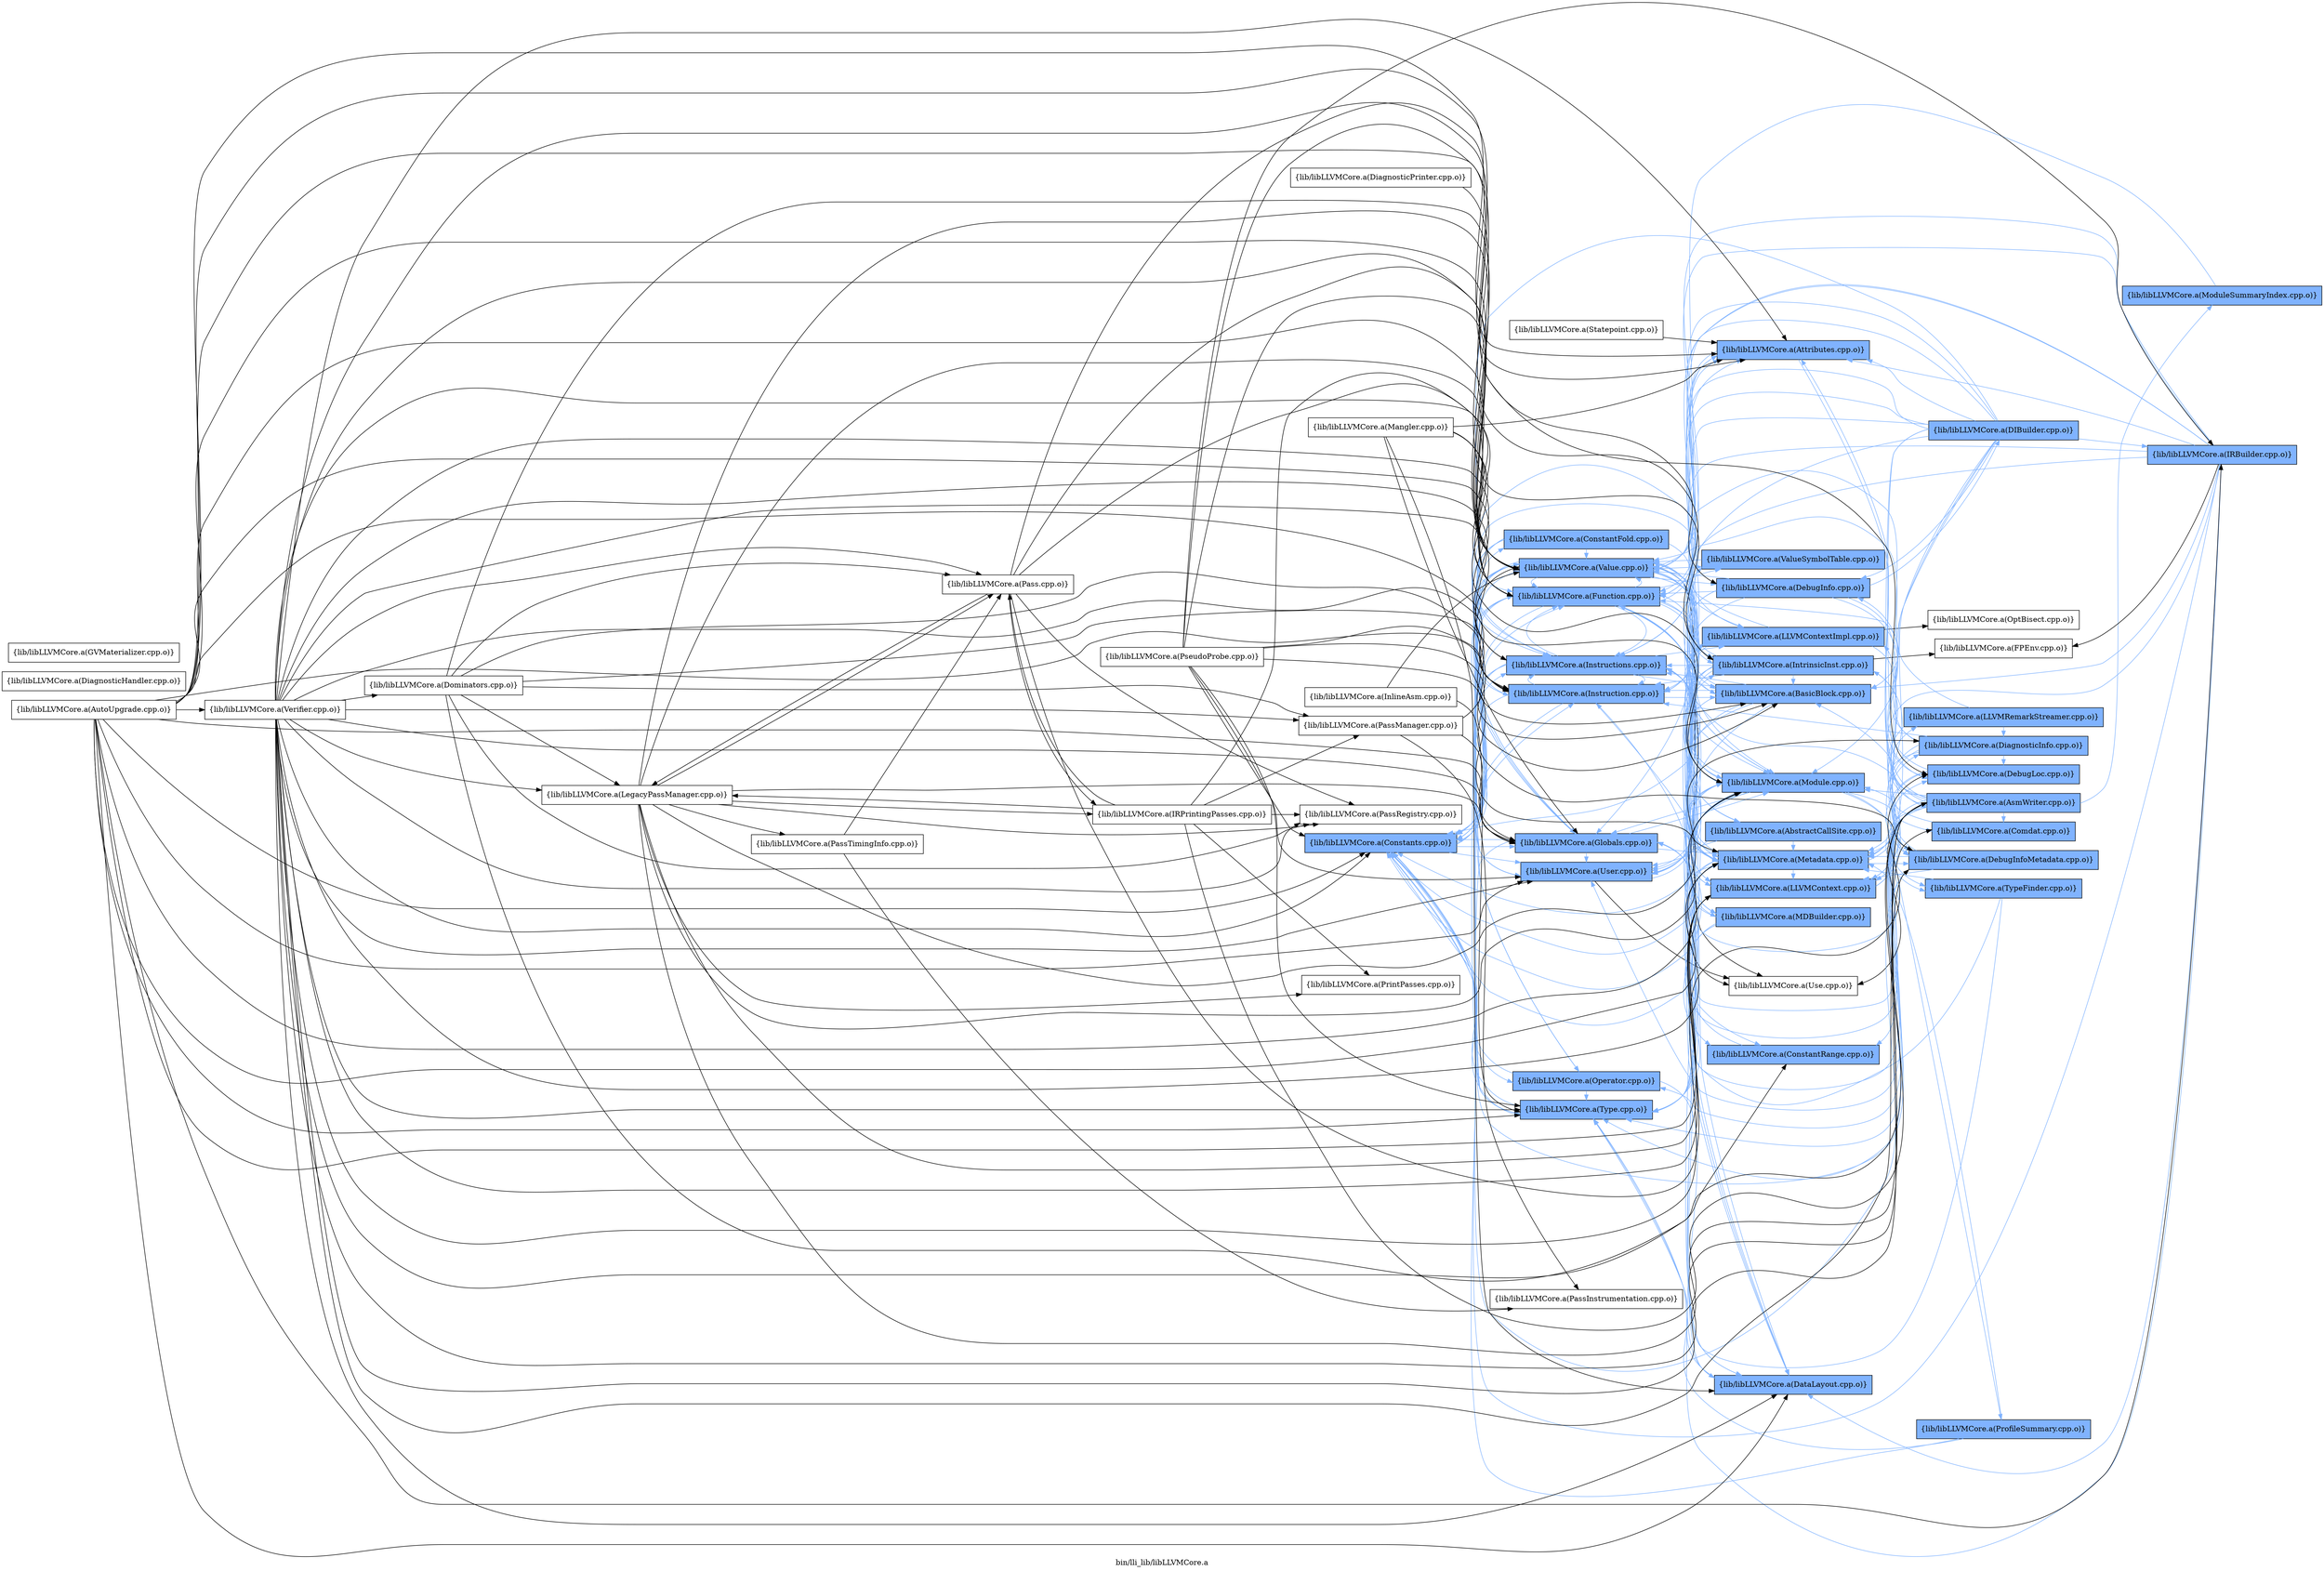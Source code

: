 digraph "bin/lli_lib/libLLVMCore.a" {
	label="bin/lli_lib/libLLVMCore.a";
	rankdir=LR;
	{ rank=same; Node0x55dbed30a358;  }
	{ rank=same; Node0x55dbed30bf78; Node0x55dbed306758; Node0x55dbed306fc8; Node0x55dbed303d78; Node0x55dbed304a98; Node0x55dbed3095e8; Node0x55dbed305768; Node0x55dbed304138; Node0x55dbed2eb4f8;  }
	{ rank=same; Node0x55dbed30a4e8; Node0x55dbed30b7a8; Node0x55dbed2eb048; Node0x55dbed2eb7c8; Node0x55dbed306d48; Node0x55dbed304d68; Node0x55dbed30d1e8; Node0x55dbed306b68; Node0x55dbed30a718; Node0x55dbed2ecc18; Node0x55dbed30a588; Node0x55dbed308878; Node0x55dbed304818; Node0x55dbed30d328;  }
	{ rank=same; Node0x55dbed30b208; Node0x55dbed3064d8; Node0x55dbed3053f8; Node0x55dbed2eb318; Node0x55dbed30d0a8; Node0x55dbed305538; Node0x55dbed30e6d8; Node0x55dbed3070b8; Node0x55dbed30eea8; Node0x55dbed30da58; Node0x55dbed30b9d8;  }
	{ rank=same; Node0x55dbed30a358;  }
	{ rank=same; Node0x55dbed30bf78; Node0x55dbed306758; Node0x55dbed306fc8; Node0x55dbed303d78; Node0x55dbed304a98; Node0x55dbed3095e8; Node0x55dbed305768; Node0x55dbed304138; Node0x55dbed2eb4f8;  }
	{ rank=same; Node0x55dbed30a4e8; Node0x55dbed30b7a8; Node0x55dbed2eb048; Node0x55dbed2eb7c8; Node0x55dbed306d48; Node0x55dbed304d68; Node0x55dbed30d1e8; Node0x55dbed306b68; Node0x55dbed30a718; Node0x55dbed2ecc18; Node0x55dbed30a588; Node0x55dbed308878; Node0x55dbed304818; Node0x55dbed30d328;  }
	{ rank=same; Node0x55dbed30b208; Node0x55dbed3064d8; Node0x55dbed3053f8; Node0x55dbed2eb318; Node0x55dbed30d0a8; Node0x55dbed305538; Node0x55dbed30e6d8; Node0x55dbed3070b8; Node0x55dbed30eea8; Node0x55dbed30da58; Node0x55dbed30b9d8;  }

	Node0x55dbed30a358 [shape=record,shape=box,group=1,style=filled,fillcolor="0.600000 0.5 1",label="{lib/libLLVMCore.a(Constants.cpp.o)}"];
	Node0x55dbed30a358 -> Node0x55dbed30bf78[color="0.600000 0.5 1"];
	Node0x55dbed30a358 -> Node0x55dbed306758[color="0.600000 0.5 1"];
	Node0x55dbed30a358 -> Node0x55dbed306fc8[color="0.600000 0.5 1"];
	Node0x55dbed30a358 -> Node0x55dbed303d78[color="0.600000 0.5 1"];
	Node0x55dbed30a358 -> Node0x55dbed304a98[color="0.600000 0.5 1"];
	Node0x55dbed30a358 -> Node0x55dbed3095e8[color="0.600000 0.5 1"];
	Node0x55dbed30a358 -> Node0x55dbed305768[color="0.600000 0.5 1"];
	Node0x55dbed30a358 -> Node0x55dbed304138[color="0.600000 0.5 1"];
	Node0x55dbed30a358 -> Node0x55dbed2eb4f8[color="0.600000 0.5 1"];
	Node0x55dbed30b7a8 [shape=record,shape=box,group=1,style=filled,fillcolor="0.600000 0.5 1",label="{lib/libLLVMCore.a(DataLayout.cpp.o)}"];
	Node0x55dbed30b7a8 -> Node0x55dbed306fc8[color="0.600000 0.5 1"];
	Node0x55dbed30b7a8 -> Node0x55dbed30a4e8[color="0.600000 0.5 1"];
	Node0x55dbed30b7a8 -> Node0x55dbed305768[color="0.600000 0.5 1"];
	Node0x55dbed2eb318 [shape=record,shape=box,group=1,style=filled,fillcolor="0.600000 0.5 1",label="{lib/libLLVMCore.a(AsmWriter.cpp.o)}"];
	Node0x55dbed2eb318 -> Node0x55dbed30b208[color="0.600000 0.5 1"];
	Node0x55dbed2eb318 -> Node0x55dbed30a588[color="0.600000 0.5 1"];
	Node0x55dbed2eb318 -> Node0x55dbed30a358[color="0.600000 0.5 1"];
	Node0x55dbed2eb318 -> Node0x55dbed30d0a8[color="0.600000 0.5 1"];
	Node0x55dbed2eb318 -> Node0x55dbed2eb048[color="0.600000 0.5 1"];
	Node0x55dbed2eb318 -> Node0x55dbed2eb7c8[color="0.600000 0.5 1"];
	Node0x55dbed2eb318 -> Node0x55dbed306758[color="0.600000 0.5 1"];
	Node0x55dbed2eb318 -> Node0x55dbed306fc8[color="0.600000 0.5 1"];
	Node0x55dbed2eb318 -> Node0x55dbed303d78[color="0.600000 0.5 1"];
	Node0x55dbed2eb318 -> Node0x55dbed304a98[color="0.600000 0.5 1"];
	Node0x55dbed2eb318 -> Node0x55dbed304d68[color="0.600000 0.5 1"];
	Node0x55dbed2eb318 -> Node0x55dbed30d1e8[color="0.600000 0.5 1"];
	Node0x55dbed2eb318 -> Node0x55dbed30a718[color="0.600000 0.5 1"];
	Node0x55dbed2eb318 -> Node0x55dbed30a4e8[color="0.600000 0.5 1"];
	Node0x55dbed2eb318 -> Node0x55dbed309868[color="0.600000 0.5 1"];
	Node0x55dbed2eb318 -> Node0x55dbed3095e8[color="0.600000 0.5 1"];
	Node0x55dbed2eb318 -> Node0x55dbed305768[color="0.600000 0.5 1"];
	Node0x55dbed2eb318 -> Node0x55dbed3053f8[color="0.600000 0.5 1"];
	Node0x55dbed2eb318 -> Node0x55dbed304818;
	Node0x55dbed2eb318 -> Node0x55dbed304138[color="0.600000 0.5 1"];
	Node0x55dbed2eb318 -> Node0x55dbed2eb4f8[color="0.600000 0.5 1"];
	Node0x55dbed2eb7c8 [shape=record,shape=box,group=1,style=filled,fillcolor="0.600000 0.5 1",label="{lib/libLLVMCore.a(BasicBlock.cpp.o)}"];
	Node0x55dbed2eb7c8 -> Node0x55dbed30a358[color="0.600000 0.5 1"];
	Node0x55dbed2eb7c8 -> Node0x55dbed303d78[color="0.600000 0.5 1"];
	Node0x55dbed2eb7c8 -> Node0x55dbed304a98[color="0.600000 0.5 1"];
	Node0x55dbed2eb7c8 -> Node0x55dbed30a718[color="0.600000 0.5 1"];
	Node0x55dbed2eb7c8 -> Node0x55dbed305768[color="0.600000 0.5 1"];
	Node0x55dbed2eb7c8 -> Node0x55dbed304138[color="0.600000 0.5 1"];
	Node0x55dbed2eb7c8 -> Node0x55dbed2eb4f8[color="0.600000 0.5 1"];
	Node0x55dbed2eb7c8 -> Node0x55dbed2ecc18[color="0.600000 0.5 1"];
	Node0x55dbed306758 [shape=record,shape=box,group=1,style=filled,fillcolor="0.600000 0.5 1",label="{lib/libLLVMCore.a(Function.cpp.o)}"];
	Node0x55dbed306758 -> Node0x55dbed30a358[color="0.600000 0.5 1"];
	Node0x55dbed306758 -> Node0x55dbed30b7a8[color="0.600000 0.5 1"];
	Node0x55dbed306758 -> Node0x55dbed2eb048[color="0.600000 0.5 1"];
	Node0x55dbed306758 -> Node0x55dbed2eb7c8[color="0.600000 0.5 1"];
	Node0x55dbed306758 -> Node0x55dbed306d48[color="0.600000 0.5 1"];
	Node0x55dbed306758 -> Node0x55dbed306fc8[color="0.600000 0.5 1"];
	Node0x55dbed306758 -> Node0x55dbed304a98[color="0.600000 0.5 1"];
	Node0x55dbed306758 -> Node0x55dbed304d68[color="0.600000 0.5 1"];
	Node0x55dbed306758 -> Node0x55dbed30d1e8[color="0.600000 0.5 1"];
	Node0x55dbed306758 -> Node0x55dbed306b68[color="0.600000 0.5 1"];
	Node0x55dbed306758 -> Node0x55dbed30a718[color="0.600000 0.5 1"];
	Node0x55dbed306758 -> Node0x55dbed30a4e8[color="0.600000 0.5 1"];
	Node0x55dbed306758 -> Node0x55dbed305768[color="0.600000 0.5 1"];
	Node0x55dbed306758 -> Node0x55dbed304138[color="0.600000 0.5 1"];
	Node0x55dbed306758 -> Node0x55dbed2eb4f8[color="0.600000 0.5 1"];
	Node0x55dbed306758 -> Node0x55dbed2ecc18[color="0.600000 0.5 1"];
	Node0x55dbed306fc8 [shape=record,shape=box,group=1,style=filled,fillcolor="0.600000 0.5 1",label="{lib/libLLVMCore.a(Globals.cpp.o)}"];
	Node0x55dbed306fc8 -> Node0x55dbed30a588[color="0.600000 0.5 1"];
	Node0x55dbed306fc8 -> Node0x55dbed30a358[color="0.600000 0.5 1"];
	Node0x55dbed306fc8 -> Node0x55dbed306758[color="0.600000 0.5 1"];
	Node0x55dbed306fc8 -> Node0x55dbed30a718[color="0.600000 0.5 1"];
	Node0x55dbed306fc8 -> Node0x55dbed30a4e8[color="0.600000 0.5 1"];
	Node0x55dbed306fc8 -> Node0x55dbed305768[color="0.600000 0.5 1"];
	Node0x55dbed306fc8 -> Node0x55dbed304138[color="0.600000 0.5 1"];
	Node0x55dbed306fc8 -> Node0x55dbed2eb4f8[color="0.600000 0.5 1"];
	Node0x55dbed305308 [shape=record,shape=box,group=1,style=filled,fillcolor="0.600000 0.5 1",label="{lib/libLLVMCore.a(IRBuilder.cpp.o)}"];
	Node0x55dbed305308 -> Node0x55dbed30a358[color="0.600000 0.5 1"];
	Node0x55dbed305308 -> Node0x55dbed30b7a8[color="0.600000 0.5 1"];
	Node0x55dbed305308 -> Node0x55dbed2eb048[color="0.600000 0.5 1"];
	Node0x55dbed305308 -> Node0x55dbed2eb7c8[color="0.600000 0.5 1"];
	Node0x55dbed305308 -> Node0x55dbed306758[color="0.600000 0.5 1"];
	Node0x55dbed305308 -> Node0x55dbed306fc8[color="0.600000 0.5 1"];
	Node0x55dbed305308 -> Node0x55dbed305538;
	Node0x55dbed305308 -> Node0x55dbed303d78[color="0.600000 0.5 1"];
	Node0x55dbed305308 -> Node0x55dbed304a98[color="0.600000 0.5 1"];
	Node0x55dbed305308 -> Node0x55dbed30a718[color="0.600000 0.5 1"];
	Node0x55dbed305308 -> Node0x55dbed305768[color="0.600000 0.5 1"];
	Node0x55dbed305308 -> Node0x55dbed304138[color="0.600000 0.5 1"];
	Node0x55dbed305308 -> Node0x55dbed2eb4f8[color="0.600000 0.5 1"];
	Node0x55dbed304a98 [shape=record,shape=box,group=1,style=filled,fillcolor="0.600000 0.5 1",label="{lib/libLLVMCore.a(Instructions.cpp.o)}"];
	Node0x55dbed304a98 -> Node0x55dbed30a358[color="0.600000 0.5 1"];
	Node0x55dbed304a98 -> Node0x55dbed30b7a8[color="0.600000 0.5 1"];
	Node0x55dbed304a98 -> Node0x55dbed2eb048[color="0.600000 0.5 1"];
	Node0x55dbed304a98 -> Node0x55dbed2eb7c8[color="0.600000 0.5 1"];
	Node0x55dbed304a98 -> Node0x55dbed306758[color="0.600000 0.5 1"];
	Node0x55dbed304a98 -> Node0x55dbed303d78[color="0.600000 0.5 1"];
	Node0x55dbed304a98 -> Node0x55dbed308878[color="0.600000 0.5 1"];
	Node0x55dbed304a98 -> Node0x55dbed306b68[color="0.600000 0.5 1"];
	Node0x55dbed304a98 -> Node0x55dbed30a718[color="0.600000 0.5 1"];
	Node0x55dbed304a98 -> Node0x55dbed30a4e8[color="0.600000 0.5 1"];
	Node0x55dbed304a98 -> Node0x55dbed3095e8[color="0.600000 0.5 1"];
	Node0x55dbed304a98 -> Node0x55dbed305768[color="0.600000 0.5 1"];
	Node0x55dbed304a98 -> Node0x55dbed304818;
	Node0x55dbed304a98 -> Node0x55dbed304138[color="0.600000 0.5 1"];
	Node0x55dbed304a98 -> Node0x55dbed2eb4f8[color="0.600000 0.5 1"];
	Node0x55dbed30d1e8 [shape=record,shape=box,group=1,style=filled,fillcolor="0.600000 0.5 1",label="{lib/libLLVMCore.a(LLVMContext.cpp.o)}"];
	Node0x55dbed30d1e8 -> Node0x55dbed30e6d8[color="0.600000 0.5 1"];
	Node0x55dbed30d1e8 -> Node0x55dbed308878[color="0.600000 0.5 1"];
	Node0x55dbed30d1e8 -> Node0x55dbed3070b8[color="0.600000 0.5 1"];
	Node0x55dbed30a718 [shape=record,shape=box,group=1,style=filled,fillcolor="0.600000 0.5 1",label="{lib/libLLVMCore.a(Metadata.cpp.o)}"];
	Node0x55dbed30a718 -> Node0x55dbed30a588[color="0.600000 0.5 1"];
	Node0x55dbed30a718 -> Node0x55dbed30a358[color="0.600000 0.5 1"];
	Node0x55dbed30a718 -> Node0x55dbed30d0a8[color="0.600000 0.5 1"];
	Node0x55dbed30a718 -> Node0x55dbed30eea8[color="0.600000 0.5 1"];
	Node0x55dbed30a718 -> Node0x55dbed30d1e8[color="0.600000 0.5 1"];
	Node0x55dbed30a718 -> Node0x55dbed308878[color="0.600000 0.5 1"];
	Node0x55dbed30a718 -> Node0x55dbed306b68[color="0.600000 0.5 1"];
	Node0x55dbed30a718 -> Node0x55dbed30a4e8[color="0.600000 0.5 1"];
	Node0x55dbed30a718 -> Node0x55dbed305768[color="0.600000 0.5 1"];
	Node0x55dbed30a718 -> Node0x55dbed2eb4f8[color="0.600000 0.5 1"];
	Node0x55dbed30a4e8 [shape=record,shape=box,group=1,style=filled,fillcolor="0.600000 0.5 1",label="{lib/libLLVMCore.a(Module.cpp.o)}"];
	Node0x55dbed30a4e8 -> Node0x55dbed30b208[color="0.600000 0.5 1"];
	Node0x55dbed30a4e8 -> Node0x55dbed30a358[color="0.600000 0.5 1"];
	Node0x55dbed30a4e8 -> Node0x55dbed30b7a8[color="0.600000 0.5 1"];
	Node0x55dbed30a4e8 -> Node0x55dbed306758[color="0.600000 0.5 1"];
	Node0x55dbed30a4e8 -> Node0x55dbed306fc8[color="0.600000 0.5 1"];
	Node0x55dbed30a4e8 -> Node0x55dbed30d1e8[color="0.600000 0.5 1"];
	Node0x55dbed30a4e8 -> Node0x55dbed30a718[color="0.600000 0.5 1"];
	Node0x55dbed30a4e8 -> Node0x55dbed3064d8[color="0.600000 0.5 1"];
	Node0x55dbed30a4e8 -> Node0x55dbed305768[color="0.600000 0.5 1"];
	Node0x55dbed30a4e8 -> Node0x55dbed3053f8[color="0.600000 0.5 1"];
	Node0x55dbed30a4e8 -> Node0x55dbed304138[color="0.600000 0.5 1"];
	Node0x55dbed30a4e8 -> Node0x55dbed2eb4f8[color="0.600000 0.5 1"];
	Node0x55dbed30a4e8 -> Node0x55dbed2ecc18[color="0.600000 0.5 1"];
	Node0x55dbed305768 [shape=record,shape=box,group=1,style=filled,fillcolor="0.600000 0.5 1",label="{lib/libLLVMCore.a(Type.cpp.o)}"];
	Node0x55dbed305768 -> Node0x55dbed30a358[color="0.600000 0.5 1"];
	Node0x55dbed304138 [shape=record,shape=box,group=1,style=filled,fillcolor="0.600000 0.5 1",label="{lib/libLLVMCore.a(User.cpp.o)}"];
	Node0x55dbed304138 -> Node0x55dbed304d68[color="0.600000 0.5 1"];
	Node0x55dbed304138 -> Node0x55dbed304818;
	Node0x55dbed2eb4f8 [shape=record,shape=box,group=1,style=filled,fillcolor="0.600000 0.5 1",label="{lib/libLLVMCore.a(Value.cpp.o)}"];
	Node0x55dbed2eb4f8 -> Node0x55dbed30a358[color="0.600000 0.5 1"];
	Node0x55dbed2eb4f8 -> Node0x55dbed30b7a8[color="0.600000 0.5 1"];
	Node0x55dbed2eb4f8 -> Node0x55dbed30d328[color="0.600000 0.5 1"];
	Node0x55dbed2eb4f8 -> Node0x55dbed2eb048[color="0.600000 0.5 1"];
	Node0x55dbed2eb4f8 -> Node0x55dbed2eb7c8[color="0.600000 0.5 1"];
	Node0x55dbed2eb4f8 -> Node0x55dbed306758[color="0.600000 0.5 1"];
	Node0x55dbed2eb4f8 -> Node0x55dbed306fc8[color="0.600000 0.5 1"];
	Node0x55dbed2eb4f8 -> Node0x55dbed303d78[color="0.600000 0.5 1"];
	Node0x55dbed2eb4f8 -> Node0x55dbed304a98[color="0.600000 0.5 1"];
	Node0x55dbed2eb4f8 -> Node0x55dbed304d68[color="0.600000 0.5 1"];
	Node0x55dbed2eb4f8 -> Node0x55dbed30d1e8[color="0.600000 0.5 1"];
	Node0x55dbed2eb4f8 -> Node0x55dbed308878[color="0.600000 0.5 1"];
	Node0x55dbed2eb4f8 -> Node0x55dbed30a718[color="0.600000 0.5 1"];
	Node0x55dbed2eb4f8 -> Node0x55dbed3095e8[color="0.600000 0.5 1"];
	Node0x55dbed2eb4f8 -> Node0x55dbed305768[color="0.600000 0.5 1"];
	Node0x55dbed2eb4f8 -> Node0x55dbed304818;
	Node0x55dbed2eb4f8 -> Node0x55dbed304138[color="0.600000 0.5 1"];
	Node0x55dbed2eb4f8 -> Node0x55dbed2ecc18[color="0.600000 0.5 1"];
	Node0x55dbed2ecf88 [shape=record,shape=box,group=0,label="{lib/libLLVMCore.a(Verifier.cpp.o)}"];
	Node0x55dbed2ecf88 -> Node0x55dbed30b208;
	Node0x55dbed2ecf88 -> Node0x55dbed30a588;
	Node0x55dbed2ecf88 -> Node0x55dbed30a358;
	Node0x55dbed2ecf88 -> Node0x55dbed30b7a8;
	Node0x55dbed2ecf88 -> Node0x55dbed30d0a8;
	Node0x55dbed2ecf88 -> Node0x55dbed30eea8;
	Node0x55dbed2ecf88 -> Node0x55dbed30deb8;
	Node0x55dbed2ecf88 -> Node0x55dbed2eb318;
	Node0x55dbed2ecf88 -> Node0x55dbed2eb048;
	Node0x55dbed2ecf88 -> Node0x55dbed2eb7c8;
	Node0x55dbed2ecf88 -> Node0x55dbed306758;
	Node0x55dbed2ecf88 -> Node0x55dbed306fc8;
	Node0x55dbed2ecf88 -> Node0x55dbed303d78;
	Node0x55dbed2ecf88 -> Node0x55dbed304a98;
	Node0x55dbed2ecf88 -> Node0x55dbed304d68;
	Node0x55dbed2ecf88 -> Node0x55dbed30d1e8;
	Node0x55dbed2ecf88 -> Node0x55dbed306848;
	Node0x55dbed2ecf88 -> Node0x55dbed30a718;
	Node0x55dbed2ecf88 -> Node0x55dbed30a4e8;
	Node0x55dbed2ecf88 -> Node0x55dbed3087d8;
	Node0x55dbed2ecf88 -> Node0x55dbed3084b8;
	Node0x55dbed2ecf88 -> Node0x55dbed307478;
	Node0x55dbed2ecf88 -> Node0x55dbed305768;
	Node0x55dbed2ecf88 -> Node0x55dbed304138;
	Node0x55dbed2ecf88 -> Node0x55dbed2eb4f8;
	Node0x55dbed2eb048 [shape=record,shape=box,group=1,style=filled,fillcolor="0.600000 0.5 1",label="{lib/libLLVMCore.a(Attributes.cpp.o)}"];
	Node0x55dbed2eb048 -> Node0x55dbed2eb318[color="0.600000 0.5 1"];
	Node0x55dbed2eb048 -> Node0x55dbed306758[color="0.600000 0.5 1"];
	Node0x55dbed306848 [shape=record,shape=box,group=0,label="{lib/libLLVMCore.a(LegacyPassManager.cpp.o)}"];
	Node0x55dbed306848 -> Node0x55dbed30e6d8;
	Node0x55dbed306848 -> Node0x55dbed2eb318;
	Node0x55dbed306848 -> Node0x55dbed306758;
	Node0x55dbed306848 -> Node0x55dbed306fc8;
	Node0x55dbed306848 -> Node0x55dbed306488;
	Node0x55dbed306848 -> Node0x55dbed30d1e8;
	Node0x55dbed306848 -> Node0x55dbed30a4e8;
	Node0x55dbed306848 -> Node0x55dbed3087d8;
	Node0x55dbed306848 -> Node0x55dbed307478;
	Node0x55dbed306848 -> Node0x55dbed307338;
	Node0x55dbed306848 -> Node0x55dbed306668;
	Node0x55dbed306848 -> Node0x55dbed2eb4f8;
	Node0x55dbed3087d8 [shape=record,shape=box,group=0,label="{lib/libLLVMCore.a(Pass.cpp.o)}"];
	Node0x55dbed3087d8 -> Node0x55dbed2eb048;
	Node0x55dbed3087d8 -> Node0x55dbed306758;
	Node0x55dbed3087d8 -> Node0x55dbed306488;
	Node0x55dbed3087d8 -> Node0x55dbed30d1e8;
	Node0x55dbed3087d8 -> Node0x55dbed306848;
	Node0x55dbed3087d8 -> Node0x55dbed307478;
	Node0x55dbed3087d8 -> Node0x55dbed2eb4f8;
	Node0x55dbed307478 [shape=record,shape=box,group=0,label="{lib/libLLVMCore.a(PassRegistry.cpp.o)}"];
	Node0x55dbed30d0a8 [shape=record,shape=box,group=1,style=filled,fillcolor="0.600000 0.5 1",label="{lib/libLLVMCore.a(DebugInfoMetadata.cpp.o)}"];
	Node0x55dbed30d0a8 -> Node0x55dbed30a358[color="0.600000 0.5 1"];
	Node0x55dbed30d0a8 -> Node0x55dbed30d1e8[color="0.600000 0.5 1"];
	Node0x55dbed30d0a8 -> Node0x55dbed308878[color="0.600000 0.5 1"];
	Node0x55dbed30d0a8 -> Node0x55dbed30a718[color="0.600000 0.5 1"];
	Node0x55dbed30d0a8 -> Node0x55dbed305768[color="0.600000 0.5 1"];
	Node0x55dbed30eea8 [shape=record,shape=box,group=1,style=filled,fillcolor="0.600000 0.5 1",label="{lib/libLLVMCore.a(DebugLoc.cpp.o)}"];
	Node0x55dbed30eea8 -> Node0x55dbed30d328[color="0.600000 0.5 1"];
	Node0x55dbed30eea8 -> Node0x55dbed30d0a8[color="0.600000 0.5 1"];
	Node0x55dbed30eea8 -> Node0x55dbed30a718[color="0.600000 0.5 1"];
	Node0x55dbed30e6d8 [shape=record,shape=box,group=1,style=filled,fillcolor="0.600000 0.5 1",label="{lib/libLLVMCore.a(DiagnosticInfo.cpp.o)}"];
	Node0x55dbed30e6d8 -> Node0x55dbed30eea8[color="0.600000 0.5 1"];
	Node0x55dbed30e6d8 -> Node0x55dbed2eb318[color="0.600000 0.5 1"];
	Node0x55dbed30e6d8 -> Node0x55dbed306758[color="0.600000 0.5 1"];
	Node0x55dbed30e6d8 -> Node0x55dbed303d78[color="0.600000 0.5 1"];
	Node0x55dbed30e6d8 -> Node0x55dbed30d1e8[color="0.600000 0.5 1"];
	Node0x55dbed30e6d8 -> Node0x55dbed30a718[color="0.600000 0.5 1"];
	Node0x55dbed30e6d8 -> Node0x55dbed2eb4f8[color="0.600000 0.5 1"];
	Node0x55dbed30deb8 [shape=record,shape=box,group=0,label="{lib/libLLVMCore.a(Dominators.cpp.o)}"];
	Node0x55dbed30deb8 -> Node0x55dbed2eb318;
	Node0x55dbed30deb8 -> Node0x55dbed2eb7c8;
	Node0x55dbed30deb8 -> Node0x55dbed303d78;
	Node0x55dbed30deb8 -> Node0x55dbed306848;
	Node0x55dbed30deb8 -> Node0x55dbed3087d8;
	Node0x55dbed30deb8 -> Node0x55dbed3084b8;
	Node0x55dbed30deb8 -> Node0x55dbed307478;
	Node0x55dbed30deb8 -> Node0x55dbed2eb4f8;
	Node0x55dbed306668 [shape=record,shape=box,group=0,label="{lib/libLLVMCore.a(PrintPasses.cpp.o)}"];
	Node0x55dbed307338 [shape=record,shape=box,group=0,label="{lib/libLLVMCore.a(PassTimingInfo.cpp.o)}"];
	Node0x55dbed307338 -> Node0x55dbed3087d8;
	Node0x55dbed307338 -> Node0x55dbed3081e8;
	Node0x55dbed306488 [shape=record,shape=box,group=0,label="{lib/libLLVMCore.a(IRPrintingPasses.cpp.o)}"];
	Node0x55dbed306488 -> Node0x55dbed2eb318;
	Node0x55dbed306488 -> Node0x55dbed306848;
	Node0x55dbed306488 -> Node0x55dbed3087d8;
	Node0x55dbed306488 -> Node0x55dbed3084b8;
	Node0x55dbed306488 -> Node0x55dbed307478;
	Node0x55dbed306488 -> Node0x55dbed306668;
	Node0x55dbed306488 -> Node0x55dbed2eb4f8;
	Node0x55dbed303d78 [shape=record,shape=box,group=1,style=filled,fillcolor="0.600000 0.5 1",label="{lib/libLLVMCore.a(Instruction.cpp.o)}"];
	Node0x55dbed303d78 -> Node0x55dbed30a358[color="0.600000 0.5 1"];
	Node0x55dbed303d78 -> Node0x55dbed2eb048[color="0.600000 0.5 1"];
	Node0x55dbed303d78 -> Node0x55dbed2eb7c8[color="0.600000 0.5 1"];
	Node0x55dbed303d78 -> Node0x55dbed304a98[color="0.600000 0.5 1"];
	Node0x55dbed303d78 -> Node0x55dbed30a718[color="0.600000 0.5 1"];
	Node0x55dbed303d78 -> Node0x55dbed304138[color="0.600000 0.5 1"];
	Node0x55dbed303d78 -> Node0x55dbed2eb4f8[color="0.600000 0.5 1"];
	Node0x55dbed30d328 [shape=record,shape=box,group=1,style=filled,fillcolor="0.600000 0.5 1",label="{lib/libLLVMCore.a(DebugInfo.cpp.o)}"];
	Node0x55dbed30d328 -> Node0x55dbed30b9d8[color="0.600000 0.5 1"];
	Node0x55dbed30d328 -> Node0x55dbed30d0a8[color="0.600000 0.5 1"];
	Node0x55dbed30d328 -> Node0x55dbed30eea8[color="0.600000 0.5 1"];
	Node0x55dbed30d328 -> Node0x55dbed306758[color="0.600000 0.5 1"];
	Node0x55dbed30d328 -> Node0x55dbed303d78[color="0.600000 0.5 1"];
	Node0x55dbed30d328 -> Node0x55dbed30a718[color="0.600000 0.5 1"];
	Node0x55dbed30d328 -> Node0x55dbed30a4e8[color="0.600000 0.5 1"];
	Node0x55dbed30d328 -> Node0x55dbed2eb4f8[color="0.600000 0.5 1"];
	Node0x55dbed304d68 [shape=record,shape=box,group=1,style=filled,fillcolor="0.600000 0.5 1",label="{lib/libLLVMCore.a(IntrinsicInst.cpp.o)}"];
	Node0x55dbed304d68 -> Node0x55dbed30a358[color="0.600000 0.5 1"];
	Node0x55dbed304d68 -> Node0x55dbed30b7a8[color="0.600000 0.5 1"];
	Node0x55dbed304d68 -> Node0x55dbed30d0a8[color="0.600000 0.5 1"];
	Node0x55dbed304d68 -> Node0x55dbed2eb7c8[color="0.600000 0.5 1"];
	Node0x55dbed304d68 -> Node0x55dbed305538;
	Node0x55dbed304d68 -> Node0x55dbed303d78[color="0.600000 0.5 1"];
	Node0x55dbed304d68 -> Node0x55dbed304a98[color="0.600000 0.5 1"];
	Node0x55dbed304d68 -> Node0x55dbed30a718[color="0.600000 0.5 1"];
	Node0x55dbed304d68 -> Node0x55dbed30a4e8[color="0.600000 0.5 1"];
	Node0x55dbed304d68 -> Node0x55dbed305768[color="0.600000 0.5 1"];
	Node0x55dbed304d68 -> Node0x55dbed304138[color="0.600000 0.5 1"];
	Node0x55dbed304d68 -> Node0x55dbed2eb4f8[color="0.600000 0.5 1"];
	Node0x55dbed306b68 [shape=record,shape=box,group=1,style=filled,fillcolor="0.600000 0.5 1",label="{lib/libLLVMCore.a(MDBuilder.cpp.o)}"];
	Node0x55dbed306b68 -> Node0x55dbed30a358[color="0.600000 0.5 1"];
	Node0x55dbed306b68 -> Node0x55dbed30a718[color="0.600000 0.5 1"];
	Node0x55dbed306b68 -> Node0x55dbed305768[color="0.600000 0.5 1"];
	Node0x55dbed306b68 -> Node0x55dbed2eb4f8[color="0.600000 0.5 1"];
	Node0x55dbed3095e8 [shape=record,shape=box,group=1,style=filled,fillcolor="0.600000 0.5 1",label="{lib/libLLVMCore.a(Operator.cpp.o)}"];
	Node0x55dbed3095e8 -> Node0x55dbed30a358[color="0.600000 0.5 1"];
	Node0x55dbed3095e8 -> Node0x55dbed30b7a8[color="0.600000 0.5 1"];
	Node0x55dbed3095e8 -> Node0x55dbed305768[color="0.600000 0.5 1"];
	Node0x55dbed304818 [shape=record,shape=box,group=0,label="{lib/libLLVMCore.a(Use.cpp.o)}"];
	Node0x55dbed3084b8 [shape=record,shape=box,group=0,label="{lib/libLLVMCore.a(PassManager.cpp.o)}"];
	Node0x55dbed3084b8 -> Node0x55dbed306fc8;
	Node0x55dbed3084b8 -> Node0x55dbed3081e8;
	Node0x55dbed3084b8 -> Node0x55dbed2eb4f8;
	Node0x55dbed30b9d8 [shape=record,shape=box,group=1,style=filled,fillcolor="0.600000 0.5 1",label="{lib/libLLVMCore.a(DIBuilder.cpp.o)}"];
	Node0x55dbed30b9d8 -> Node0x55dbed30a358[color="0.600000 0.5 1"];
	Node0x55dbed30b9d8 -> Node0x55dbed30d328[color="0.600000 0.5 1"];
	Node0x55dbed30b9d8 -> Node0x55dbed30d0a8[color="0.600000 0.5 1"];
	Node0x55dbed30b9d8 -> Node0x55dbed30eea8[color="0.600000 0.5 1"];
	Node0x55dbed30b9d8 -> Node0x55dbed2eb048[color="0.600000 0.5 1"];
	Node0x55dbed30b9d8 -> Node0x55dbed2eb7c8[color="0.600000 0.5 1"];
	Node0x55dbed30b9d8 -> Node0x55dbed306758[color="0.600000 0.5 1"];
	Node0x55dbed30b9d8 -> Node0x55dbed305308[color="0.600000 0.5 1"];
	Node0x55dbed30b9d8 -> Node0x55dbed303d78[color="0.600000 0.5 1"];
	Node0x55dbed30b9d8 -> Node0x55dbed304a98[color="0.600000 0.5 1"];
	Node0x55dbed30b9d8 -> Node0x55dbed30a718[color="0.600000 0.5 1"];
	Node0x55dbed30b9d8 -> Node0x55dbed30a4e8[color="0.600000 0.5 1"];
	Node0x55dbed30b9d8 -> Node0x55dbed305768[color="0.600000 0.5 1"];
	Node0x55dbed30b9d8 -> Node0x55dbed304138[color="0.600000 0.5 1"];
	Node0x55dbed30b9d8 -> Node0x55dbed2eb4f8[color="0.600000 0.5 1"];
	Node0x55dbed30aa38 [shape=record,shape=box,group=0,label="{lib/libLLVMCore.a(Mangler.cpp.o)}"];
	Node0x55dbed30aa38 -> Node0x55dbed30b7a8;
	Node0x55dbed30aa38 -> Node0x55dbed2eb048;
	Node0x55dbed30aa38 -> Node0x55dbed306758;
	Node0x55dbed30aa38 -> Node0x55dbed306fc8;
	Node0x55dbed30aa38 -> Node0x55dbed30a4e8;
	Node0x55dbed30aa38 -> Node0x55dbed2eb4f8;
	Node0x55dbed30a588 [shape=record,shape=box,group=1,style=filled,fillcolor="0.600000 0.5 1",label="{lib/libLLVMCore.a(ConstantRange.cpp.o)}"];
	Node0x55dbed30a588 -> Node0x55dbed304a98[color="0.600000 0.5 1"];
	Node0x55dbed30b208 [shape=record,shape=box,group=1,style=filled,fillcolor="0.600000 0.5 1",label="{lib/libLLVMCore.a(Comdat.cpp.o)}"];
	Node0x55dbed30b208 -> Node0x55dbed30a4e8[color="0.600000 0.5 1"];
	Node0x55dbed309868 [shape=record,shape=box,group=1,style=filled,fillcolor="0.600000 0.5 1",label="{lib/libLLVMCore.a(ModuleSummaryIndex.cpp.o)}"];
	Node0x55dbed309868 -> Node0x55dbed2eb4f8[color="0.600000 0.5 1"];
	Node0x55dbed3053f8 [shape=record,shape=box,group=1,style=filled,fillcolor="0.600000 0.5 1",label="{lib/libLLVMCore.a(TypeFinder.cpp.o)}"];
	Node0x55dbed3053f8 -> Node0x55dbed306758[color="0.600000 0.5 1"];
	Node0x55dbed3053f8 -> Node0x55dbed306fc8[color="0.600000 0.5 1"];
	Node0x55dbed3053f8 -> Node0x55dbed30a718[color="0.600000 0.5 1"];
	Node0x55dbed2ecc18 [shape=record,shape=box,group=1,style=filled,fillcolor="0.600000 0.5 1",label="{lib/libLLVMCore.a(ValueSymbolTable.cpp.o)}"];
	Node0x55dbed2ecc18 -> Node0x55dbed2eb4f8[color="0.600000 0.5 1"];
	Node0x55dbed30bf78 [shape=record,shape=box,group=1,style=filled,fillcolor="0.600000 0.5 1",label="{lib/libLLVMCore.a(ConstantFold.cpp.o)}"];
	Node0x55dbed30bf78 -> Node0x55dbed30a358[color="0.600000 0.5 1"];
	Node0x55dbed30bf78 -> Node0x55dbed306758[color="0.600000 0.5 1"];
	Node0x55dbed30bf78 -> Node0x55dbed306fc8[color="0.600000 0.5 1"];
	Node0x55dbed30bf78 -> Node0x55dbed304a98[color="0.600000 0.5 1"];
	Node0x55dbed30bf78 -> Node0x55dbed30a4e8[color="0.600000 0.5 1"];
	Node0x55dbed30bf78 -> Node0x55dbed3095e8[color="0.600000 0.5 1"];
	Node0x55dbed30bf78 -> Node0x55dbed305768[color="0.600000 0.5 1"];
	Node0x55dbed30bf78 -> Node0x55dbed2eb4f8[color="0.600000 0.5 1"];
	Node0x55dbed308878 [shape=record,shape=box,group=1,style=filled,fillcolor="0.600000 0.5 1",label="{lib/libLLVMCore.a(LLVMContextImpl.cpp.o)}"];
	Node0x55dbed308878 -> Node0x55dbed30a358[color="0.600000 0.5 1"];
	Node0x55dbed308878 -> Node0x55dbed30d0a8[color="0.600000 0.5 1"];
	Node0x55dbed308878 -> Node0x55dbed30a718[color="0.600000 0.5 1"];
	Node0x55dbed308878 -> Node0x55dbed30a4e8[color="0.600000 0.5 1"];
	Node0x55dbed308878 -> Node0x55dbed30da58;
	Node0x55dbed308878 -> Node0x55dbed304138[color="0.600000 0.5 1"];
	Node0x55dbed308878 -> Node0x55dbed2eb4f8[color="0.600000 0.5 1"];
	Node0x55dbed306d48 [shape=record,shape=box,group=1,style=filled,fillcolor="0.600000 0.5 1",label="{lib/libLLVMCore.a(AbstractCallSite.cpp.o)}"];
	Node0x55dbed306d48 -> Node0x55dbed30a358[color="0.600000 0.5 1"];
	Node0x55dbed306d48 -> Node0x55dbed304a98[color="0.600000 0.5 1"];
	Node0x55dbed306d48 -> Node0x55dbed30a718[color="0.600000 0.5 1"];
	Node0x55dbed306d48 -> Node0x55dbed304138[color="0.600000 0.5 1"];
	Node0x55dbed305538 [shape=record,shape=box,group=0,label="{lib/libLLVMCore.a(FPEnv.cpp.o)}"];
	Node0x55dbed3070b8 [shape=record,shape=box,group=1,style=filled,fillcolor="0.600000 0.5 1",label="{lib/libLLVMCore.a(LLVMRemarkStreamer.cpp.o)}"];
	Node0x55dbed3070b8 -> Node0x55dbed30e6d8[color="0.600000 0.5 1"];
	Node0x55dbed3070b8 -> Node0x55dbed30d1e8[color="0.600000 0.5 1"];
	Node0x55dbed3070b8 -> Node0x55dbed2eb4f8[color="0.600000 0.5 1"];
	Node0x55dbed30d9b8 [shape=record,shape=box,group=0,label="{lib/libLLVMCore.a(DiagnosticPrinter.cpp.o)}"];
	Node0x55dbed30d9b8 -> Node0x55dbed2eb4f8;
	Node0x55dbed30da58 [shape=record,shape=box,group=0,label="{lib/libLLVMCore.a(OptBisect.cpp.o)}"];
	Node0x55dbed308008 [shape=record,shape=box,group=0,label="{lib/libLLVMCore.a(DiagnosticHandler.cpp.o)}"];
	Node0x55dbed3064d8 [shape=record,shape=box,group=1,style=filled,fillcolor="0.600000 0.5 1",label="{lib/libLLVMCore.a(ProfileSummary.cpp.o)}"];
	Node0x55dbed3064d8 -> Node0x55dbed30a358[color="0.600000 0.5 1"];
	Node0x55dbed3064d8 -> Node0x55dbed30a718[color="0.600000 0.5 1"];
	Node0x55dbed3064d8 -> Node0x55dbed305768[color="0.600000 0.5 1"];
	Node0x55dbed3081e8 [shape=record,shape=box,group=0,label="{lib/libLLVMCore.a(PassInstrumentation.cpp.o)}"];
	Node0x55dbed2f87e8 [shape=record,shape=box,group=0,label="{lib/libLLVMCore.a(Statepoint.cpp.o)}"];
	Node0x55dbed2f87e8 -> Node0x55dbed2eb048;
	Node0x55dbed2f96e8 [shape=record,shape=box,group=0,label="{lib/libLLVMCore.a(InlineAsm.cpp.o)}"];
	Node0x55dbed2f96e8 -> Node0x55dbed305768;
	Node0x55dbed2f96e8 -> Node0x55dbed2eb4f8;
	Node0x55dbed30df08 [shape=record,shape=box,group=0,label="{lib/libLLVMCore.a(PseudoProbe.cpp.o)}"];
	Node0x55dbed30df08 -> Node0x55dbed30a358;
	Node0x55dbed30df08 -> Node0x55dbed30d0a8;
	Node0x55dbed30df08 -> Node0x55dbed30eea8;
	Node0x55dbed30df08 -> Node0x55dbed305308;
	Node0x55dbed30df08 -> Node0x55dbed303d78;
	Node0x55dbed30df08 -> Node0x55dbed30a718;
	Node0x55dbed30df08 -> Node0x55dbed305768;
	Node0x55dbed30df08 -> Node0x55dbed304138;
	Node0x55dbed30df08 -> Node0x55dbed2eb4f8;
	Node0x55dbed2ecdf8 [shape=record,shape=box,group=0,label="{lib/libLLVMCore.a(AutoUpgrade.cpp.o)}"];
	Node0x55dbed2ecdf8 -> Node0x55dbed30a358;
	Node0x55dbed2ecdf8 -> Node0x55dbed30b7a8;
	Node0x55dbed2ecdf8 -> Node0x55dbed30d328;
	Node0x55dbed2ecdf8 -> Node0x55dbed2eb048;
	Node0x55dbed2ecdf8 -> Node0x55dbed2eb7c8;
	Node0x55dbed2ecdf8 -> Node0x55dbed306758;
	Node0x55dbed2ecdf8 -> Node0x55dbed306fc8;
	Node0x55dbed2ecdf8 -> Node0x55dbed305308;
	Node0x55dbed2ecdf8 -> Node0x55dbed303d78;
	Node0x55dbed2ecdf8 -> Node0x55dbed304a98;
	Node0x55dbed2ecdf8 -> Node0x55dbed304d68;
	Node0x55dbed2ecdf8 -> Node0x55dbed30d1e8;
	Node0x55dbed2ecdf8 -> Node0x55dbed30a718;
	Node0x55dbed2ecdf8 -> Node0x55dbed30a4e8;
	Node0x55dbed2ecdf8 -> Node0x55dbed305768;
	Node0x55dbed2ecdf8 -> Node0x55dbed304138;
	Node0x55dbed2ecdf8 -> Node0x55dbed2eb4f8;
	Node0x55dbed2ecdf8 -> Node0x55dbed2ecf88;
	Node0x55dbed2eef18 [shape=record,shape=box,group=0,label="{lib/libLLVMCore.a(GVMaterializer.cpp.o)}"];
}
